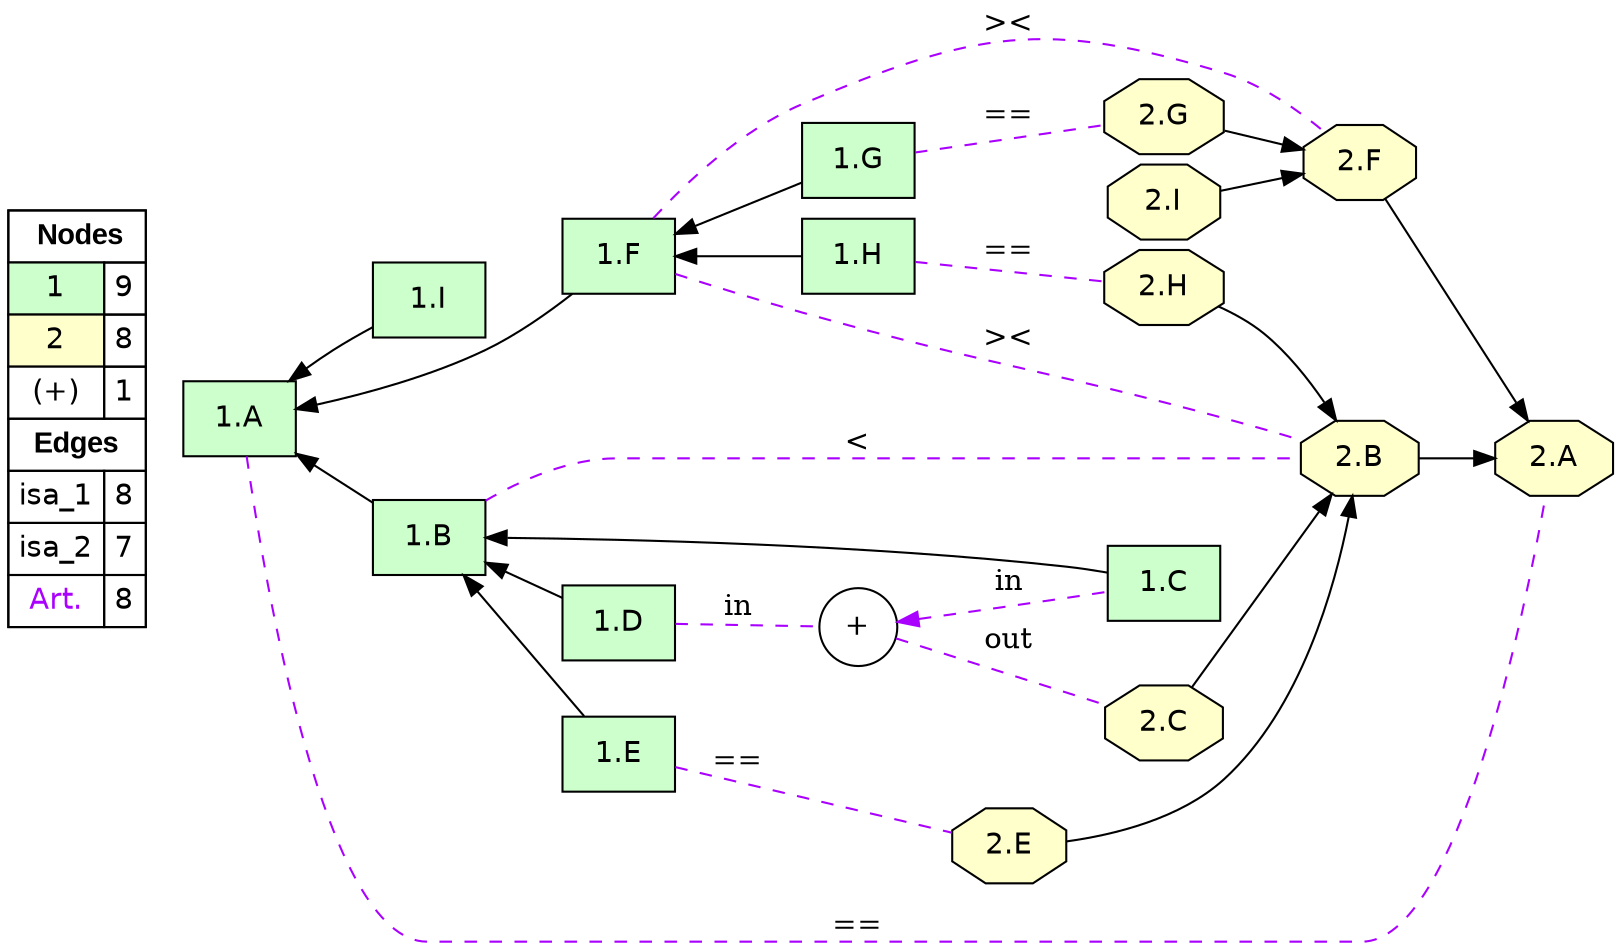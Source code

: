 digraph{
rankdir=LR
node[shape=circle style=filled fillcolor="#FFFFFF"] 
node[shape=box style=filled fillcolor="#CCFFCC" fontname="helvetica"] 
"1.A"
"1.I"
"1.D"
"1.E"
"1.F"
"1.G"
"1.B"
"1.C"
"1.H"
node[shape=circle style=filled fillcolor="#FFFFFF"] 
node[shape=octagon style=filled fillcolor="#FFFFCC" fontname="helvetica"] 
"2.I"
"2.H"
"2.C"
"2.B"
"2.A"
"2.G"
"2.F"
"2.E"
node[shape=circle style=filled fillcolor="#FFFFFF"] 
node[shape=circle style=filled fillcolor="#FFFFFF"] 
"2C+" [label="+"]
edge[style=solid color="#000000" constraint=true penwidth=1]
edge[style=solid color="#000000" constraint=true penwidth=1]
"1.F" -> "1.H" [dir=back]
"1.B" -> "1.C" [dir=back]
"1.A" -> "1.I" [dir=back]
"1.A" -> "1.B" [dir=back]
"1.A" -> "1.F" [dir=back]
"1.B" -> "1.E" [dir=back]
"1.B" -> "1.D" [dir=back]
"1.F" -> "1.G" [dir=back]
edge[style=solid color="#000000" constraint=true penwidth=1]
edge[style=solid color="#000000" constraint=true penwidth=1]
"2.F" -> "2.A"
"2.E" -> "2.B"
"2.C" -> "2.B"
"2.H" -> "2.B"
"2.B" -> "2.A"
"2.G" -> "2.F"
"2.I" -> "2.F"
edge[style=solid color="#000000" constraint=true penwidth=1]
edge[style=dashed color="#AA00FF" constraint=true penwidth=1 arrowhead=none]
"1.B" -> "2.B" [label="<"]
"1.F" -> "2.B" [label="><"]
"1.F" -> "2.F" [label="><"]
"1.H" -> "2.H" [label="=="]
"1.G" -> "2.G" [label="=="]
"1.D" -> "2C+" [label="in"]
"1.A" -> "2.A" [label="=="]
"2C+" -> "2.C" [label="out"]
"2C+" -> "1.C" [dir=back] [label="in"]
"1.E" -> "2.E" [label="=="]
node[shape=box] 
{rank=source Legend [fillcolor= white margin=0 label=< 
 <TABLE BORDER="0" CELLBORDER="1" CELLSPACING="0" CELLPADDING="4"> 
<TR> <TD COLSPAN="2"><font face="Arial Black"> Nodes</font></TD> </TR> 
<TR> 
 <TD bgcolor="#CCFFCC" fontname="helvetica">1</TD> 
 <TD>9</TD> 
 </TR> 
<TR> 
 <TD bgcolor="#FFFFCC" fontname="helvetica">2</TD> 
 <TD>8</TD> 
 </TR> 
<TR> 
 <TD bgcolor="#FFFFFF">(+)</TD> 
 <TD>1</TD> 
 </TR> 
<TR> <TD COLSPAN="2"><font face = "Arial Black"> Edges </font></TD> </TR> 
<TR> 
 <TD><font color ="#000000">isa_1</font></TD> 
 <TD>8</TD> 
 </TR> 
<TR> 
 <TD><font color ="#000000">isa_2</font></TD> 
 <TD>7</TD> 
 </TR> 
<TR> 
 <TD><font color ="#AA00FF">Art.</font></TD> 
 <TD>8</TD> 
 </TR> 
</TABLE> 
 >] } 
}
